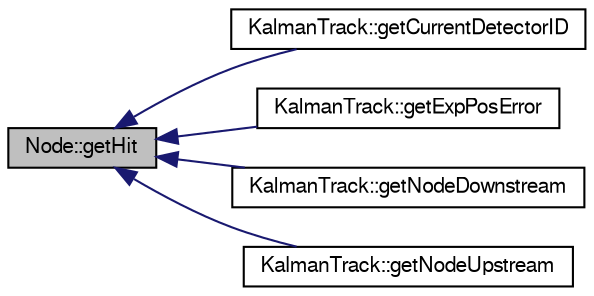 digraph "Node::getHit"
{
  bgcolor="transparent";
  edge [fontname="FreeSans",fontsize="10",labelfontname="FreeSans",labelfontsize="10"];
  node [fontname="FreeSans",fontsize="10",shape=record];
  rankdir="LR";
  Node1 [label="Node::getHit",height=0.2,width=0.4,color="black", fillcolor="grey75", style="filled" fontcolor="black"];
  Node1 -> Node2 [dir="back",color="midnightblue",fontsize="10",style="solid",fontname="FreeSans"];
  Node2 [label="KalmanTrack::getCurrentDetectorID",height=0.2,width=0.4,color="black",URL="$d9/dc3/classKalmanTrack.html#a3a9bd3cfb84b452e1e4db69c26938496"];
  Node1 -> Node3 [dir="back",color="midnightblue",fontsize="10",style="solid",fontname="FreeSans"];
  Node3 [label="KalmanTrack::getExpPosError",height=0.2,width=0.4,color="black",URL="$d9/dc3/classKalmanTrack.html#abfa2e153a77c41a07e0821aaed4ec834"];
  Node1 -> Node4 [dir="back",color="midnightblue",fontsize="10",style="solid",fontname="FreeSans"];
  Node4 [label="KalmanTrack::getNodeDownstream",height=0.2,width=0.4,color="black",URL="$d9/dc3/classKalmanTrack.html#aa242038696719aa6eee09253535e3621",tooltip="Get Nodes in both upstream and downstream which are closest to KMag. "];
  Node1 -> Node5 [dir="back",color="midnightblue",fontsize="10",style="solid",fontname="FreeSans"];
  Node5 [label="KalmanTrack::getNodeUpstream",height=0.2,width=0.4,color="black",URL="$d9/dc3/classKalmanTrack.html#ac6259e0bcf7db62029b8983bf19d398e"];
}
